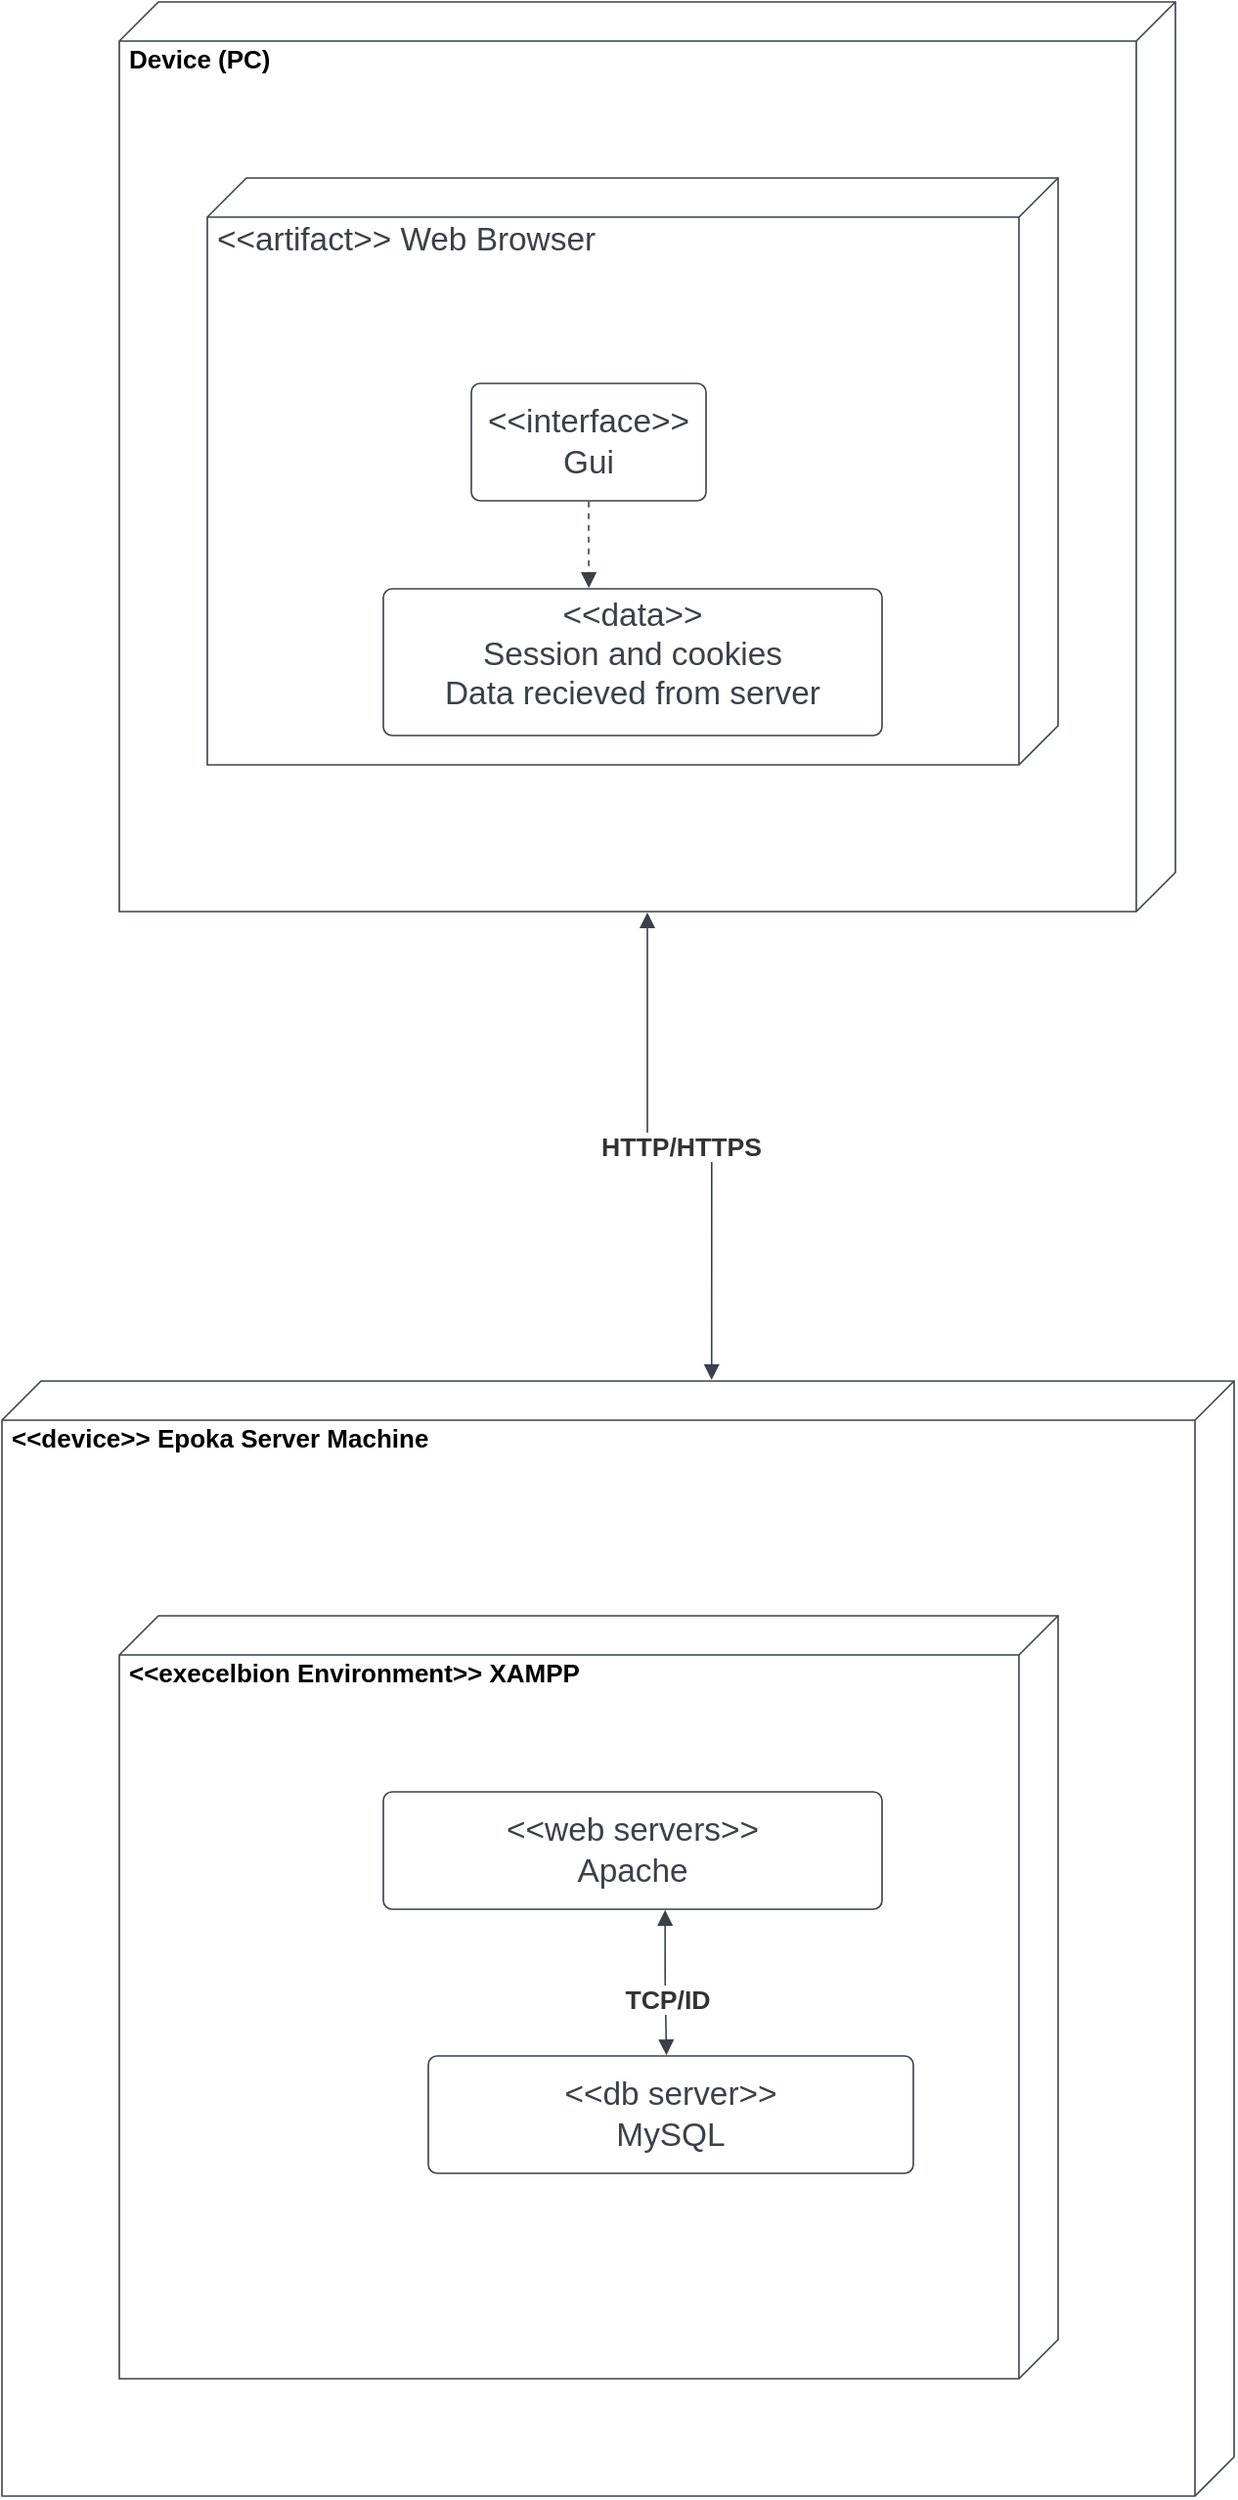 <mxfile version="20.0.1" type="device"><diagram id="3L7U0CmxrntalO4jcl8o" name="Page-1"><mxGraphModel dx="1422" dy="737" grid="1" gridSize="10" guides="1" tooltips="1" connect="1" arrows="1" fold="1" page="1" pageScale="1" pageWidth="827" pageHeight="1169" math="0" shadow="0"><root><mxCell id="0"/><mxCell id="1" parent="0"/><UserObject label="Device (PC)" lucidchartObjectId="9gXoTmKO6CS2" id="T62JQX6Nh0EcJJrWHzC5-1"><mxCell style="html=1;overflow=block;blockSpacing=1;whiteSpace=wrap;shape=cube;size=20;flipH=1;verticalAlign=top;spacingTop=22;spacingLeft=5;fontSize=13;fontStyle=1;align=left;spacing=0;strokeColor=#3a414a;strokeOpacity=100;rounded=1;absoluteArcSize=1;arcSize=9;strokeWidth=0.8;" vertex="1" parent="1"><mxGeometry x="390" y="30" width="540" height="465" as="geometry"/></mxCell></UserObject><UserObject label="&amp;lt;&amp;lt;device&amp;gt;&amp;gt; Epoka Server Machine" lucidchartObjectId="ahXo9Q920CWb" id="T62JQX6Nh0EcJJrWHzC5-2"><mxCell style="html=1;overflow=block;blockSpacing=1;whiteSpace=wrap;shape=cube;size=20;flipH=1;verticalAlign=top;spacingTop=22;spacingLeft=5;fontSize=13;fontStyle=1;align=left;spacing=0;strokeColor=#3a414a;strokeOpacity=100;rounded=1;absoluteArcSize=1;arcSize=9;strokeWidth=0.8;" vertex="1" parent="1"><mxGeometry x="330" y="735" width="630" height="570" as="geometry"/></mxCell></UserObject><UserObject label="&amp;lt;&amp;lt;artifact&amp;gt;&amp;gt; Web Browser" lucidchartObjectId="kiXocO3lB~ae" id="T62JQX6Nh0EcJJrWHzC5-3"><mxCell style="html=1;overflow=block;blockSpacing=1;whiteSpace=wrap;shape=cube;size=20;flipH=1;verticalAlign=top;spacingTop=22;spacingLeft=5;fontSize=16.7;fontColor=#3a414a;align=left;spacing=0;strokeColor=#3a414a;strokeOpacity=100;rounded=1;absoluteArcSize=1;arcSize=9;strokeWidth=0.8;" vertex="1" parent="1"><mxGeometry x="435" y="120" width="435" height="300" as="geometry"/></mxCell></UserObject><UserObject label="&amp;lt;&amp;lt;interface&amp;gt;&amp;gt;&#10;Gui" lucidchartObjectId="XjXobilyunTw" id="T62JQX6Nh0EcJJrWHzC5-4"><mxCell style="html=1;overflow=block;blockSpacing=1;whiteSpace=wrap;fontSize=16.7;fontColor=#3a414a;spacing=3.8;strokeColor=#3a414a;strokeOpacity=100;rounded=1;absoluteArcSize=1;arcSize=9;strokeWidth=0.8;" vertex="1" parent="1"><mxGeometry x="570" y="225" width="120" height="60" as="geometry"/></mxCell></UserObject><UserObject label="&amp;lt;&amp;lt;data&amp;gt;&amp;gt;&#10;Session and cookies&#10;Data recieved from server&#10;" lucidchartObjectId="vkXoEyZDwgbl" id="T62JQX6Nh0EcJJrWHzC5-5"><mxCell style="html=1;overflow=block;blockSpacing=1;whiteSpace=wrap;fontSize=16.7;fontColor=#3a414a;spacing=3.8;strokeColor=#3a414a;strokeOpacity=100;rounded=1;absoluteArcSize=1;arcSize=9;strokeWidth=0.8;" vertex="1" parent="1"><mxGeometry x="525" y="330" width="255" height="75" as="geometry"/></mxCell></UserObject><UserObject label="" lucidchartObjectId="RlXoxU.ith4m" id="T62JQX6Nh0EcJJrWHzC5-6"><mxCell style="html=1;jettySize=18;whiteSpace=wrap;fontSize=13;strokeColor=#3a414a;strokeOpacity=100;dashed=1;fixDash=1;strokeWidth=0.8;rounded=1;arcSize=12;edgeStyle=orthogonalEdgeStyle;startArrow=none;endArrow=block;endFill=1;exitX=0.5;exitY=1.006;exitPerimeter=0;entryX=0.412;entryY=-0.005;entryPerimeter=0;" edge="1" parent="1" source="T62JQX6Nh0EcJJrWHzC5-4" target="T62JQX6Nh0EcJJrWHzC5-5"><mxGeometry width="100" height="100" relative="1" as="geometry"><Array as="points"/></mxGeometry></mxCell></UserObject><UserObject label="" lucidchartObjectId="_lXoNSslCi08" id="T62JQX6Nh0EcJJrWHzC5-7"><mxCell style="html=1;jettySize=18;whiteSpace=wrap;fontSize=13.3;fontColor=#333333;fontStyle=1;strokeColor=#3a414a;strokeOpacity=100;strokeWidth=0.8;rounded=1;arcSize=12;edgeStyle=orthogonalEdgeStyle;startArrow=block;startFill=1;endArrow=block;endFill=1;exitX=0.5;exitY=1.001;exitPerimeter=0;entryX=0.424;entryY=-0.001;entryPerimeter=0;" edge="1" parent="1" source="T62JQX6Nh0EcJJrWHzC5-1" target="T62JQX6Nh0EcJJrWHzC5-2"><mxGeometry width="100" height="100" relative="1" as="geometry"><Array as="points"/></mxGeometry></mxCell></UserObject><mxCell id="T62JQX6Nh0EcJJrWHzC5-8" value="HTTP/HTTPS" style="text;html=1;resizable=0;labelBackgroundColor=default;align=center;verticalAlign=middle;fontStyle=1;fontColor=#333333;fontSize=13.3;" vertex="1" parent="T62JQX6Nh0EcJJrWHzC5-7"><mxGeometry relative="1" as="geometry"/></mxCell><UserObject label="&amp;lt;&amp;lt;execelbion Environment&amp;gt;&amp;gt; XAMPP" lucidchartObjectId="RmXo5hvO9k~~" id="T62JQX6Nh0EcJJrWHzC5-9"><mxCell style="html=1;overflow=block;blockSpacing=1;whiteSpace=wrap;shape=cube;size=20;flipH=1;verticalAlign=top;spacingTop=22;spacingLeft=5;fontSize=13;fontStyle=1;align=left;spacing=0;strokeColor=#3a414a;strokeOpacity=100;rounded=1;absoluteArcSize=1;arcSize=9;strokeWidth=0.8;" vertex="1" parent="1"><mxGeometry x="390" y="855" width="480" height="390" as="geometry"/></mxCell></UserObject><UserObject label="&amp;lt;&amp;lt;web servers&amp;gt;&amp;gt;&#10;Apache" lucidchartObjectId="GnXomVv9tt.e" id="T62JQX6Nh0EcJJrWHzC5-10"><mxCell style="html=1;overflow=block;blockSpacing=1;whiteSpace=wrap;fontSize=16.7;fontColor=#3a414a;spacing=3.8;strokeColor=#3a414a;strokeOpacity=100;rounded=1;absoluteArcSize=1;arcSize=9;strokeWidth=0.8;" vertex="1" parent="1"><mxGeometry x="525" y="945" width="255" height="60" as="geometry"/></mxCell></UserObject><UserObject label="&amp;lt;&amp;lt;db server&amp;gt;&amp;gt;&#10;MySQL" lucidchartObjectId="aoXo8b8VWqdD" id="T62JQX6Nh0EcJJrWHzC5-11"><mxCell style="html=1;overflow=block;blockSpacing=1;whiteSpace=wrap;fontSize=16.7;fontColor=#3a414a;spacing=3.8;strokeColor=#3a414a;strokeOpacity=100;rounded=1;absoluteArcSize=1;arcSize=9;strokeWidth=0.8;" vertex="1" parent="1"><mxGeometry x="548" y="1080" width="248" height="60" as="geometry"/></mxCell></UserObject><UserObject label="" lucidchartObjectId="koXo7.4GyTf~" id="T62JQX6Nh0EcJJrWHzC5-12"><mxCell style="html=1;jettySize=18;whiteSpace=wrap;fontSize=13;strokeColor=#3a414a;strokeOpacity=100;strokeWidth=0.8;rounded=1;arcSize=12;edgeStyle=orthogonalEdgeStyle;startArrow=block;startFill=1;endArrow=block;endFill=1;exitX=0.565;exitY=1.006;exitPerimeter=0;entryX=0.491;entryY=-0.006;entryPerimeter=0;" edge="1" parent="1" source="T62JQX6Nh0EcJJrWHzC5-10" target="T62JQX6Nh0EcJJrWHzC5-11"><mxGeometry width="100" height="100" relative="1" as="geometry"><Array as="points"/></mxGeometry></mxCell></UserObject><mxCell id="T62JQX6Nh0EcJJrWHzC5-13" value="TCP/ID" style="text;html=1;resizable=0;labelBackgroundColor=default;align=center;verticalAlign=middle;fontStyle=1;fontColor=#333333;fontSize=13.3;" vertex="1" parent="T62JQX6Nh0EcJJrWHzC5-12"><mxGeometry x="0.229" relative="1" as="geometry"/></mxCell></root></mxGraphModel></diagram></mxfile>